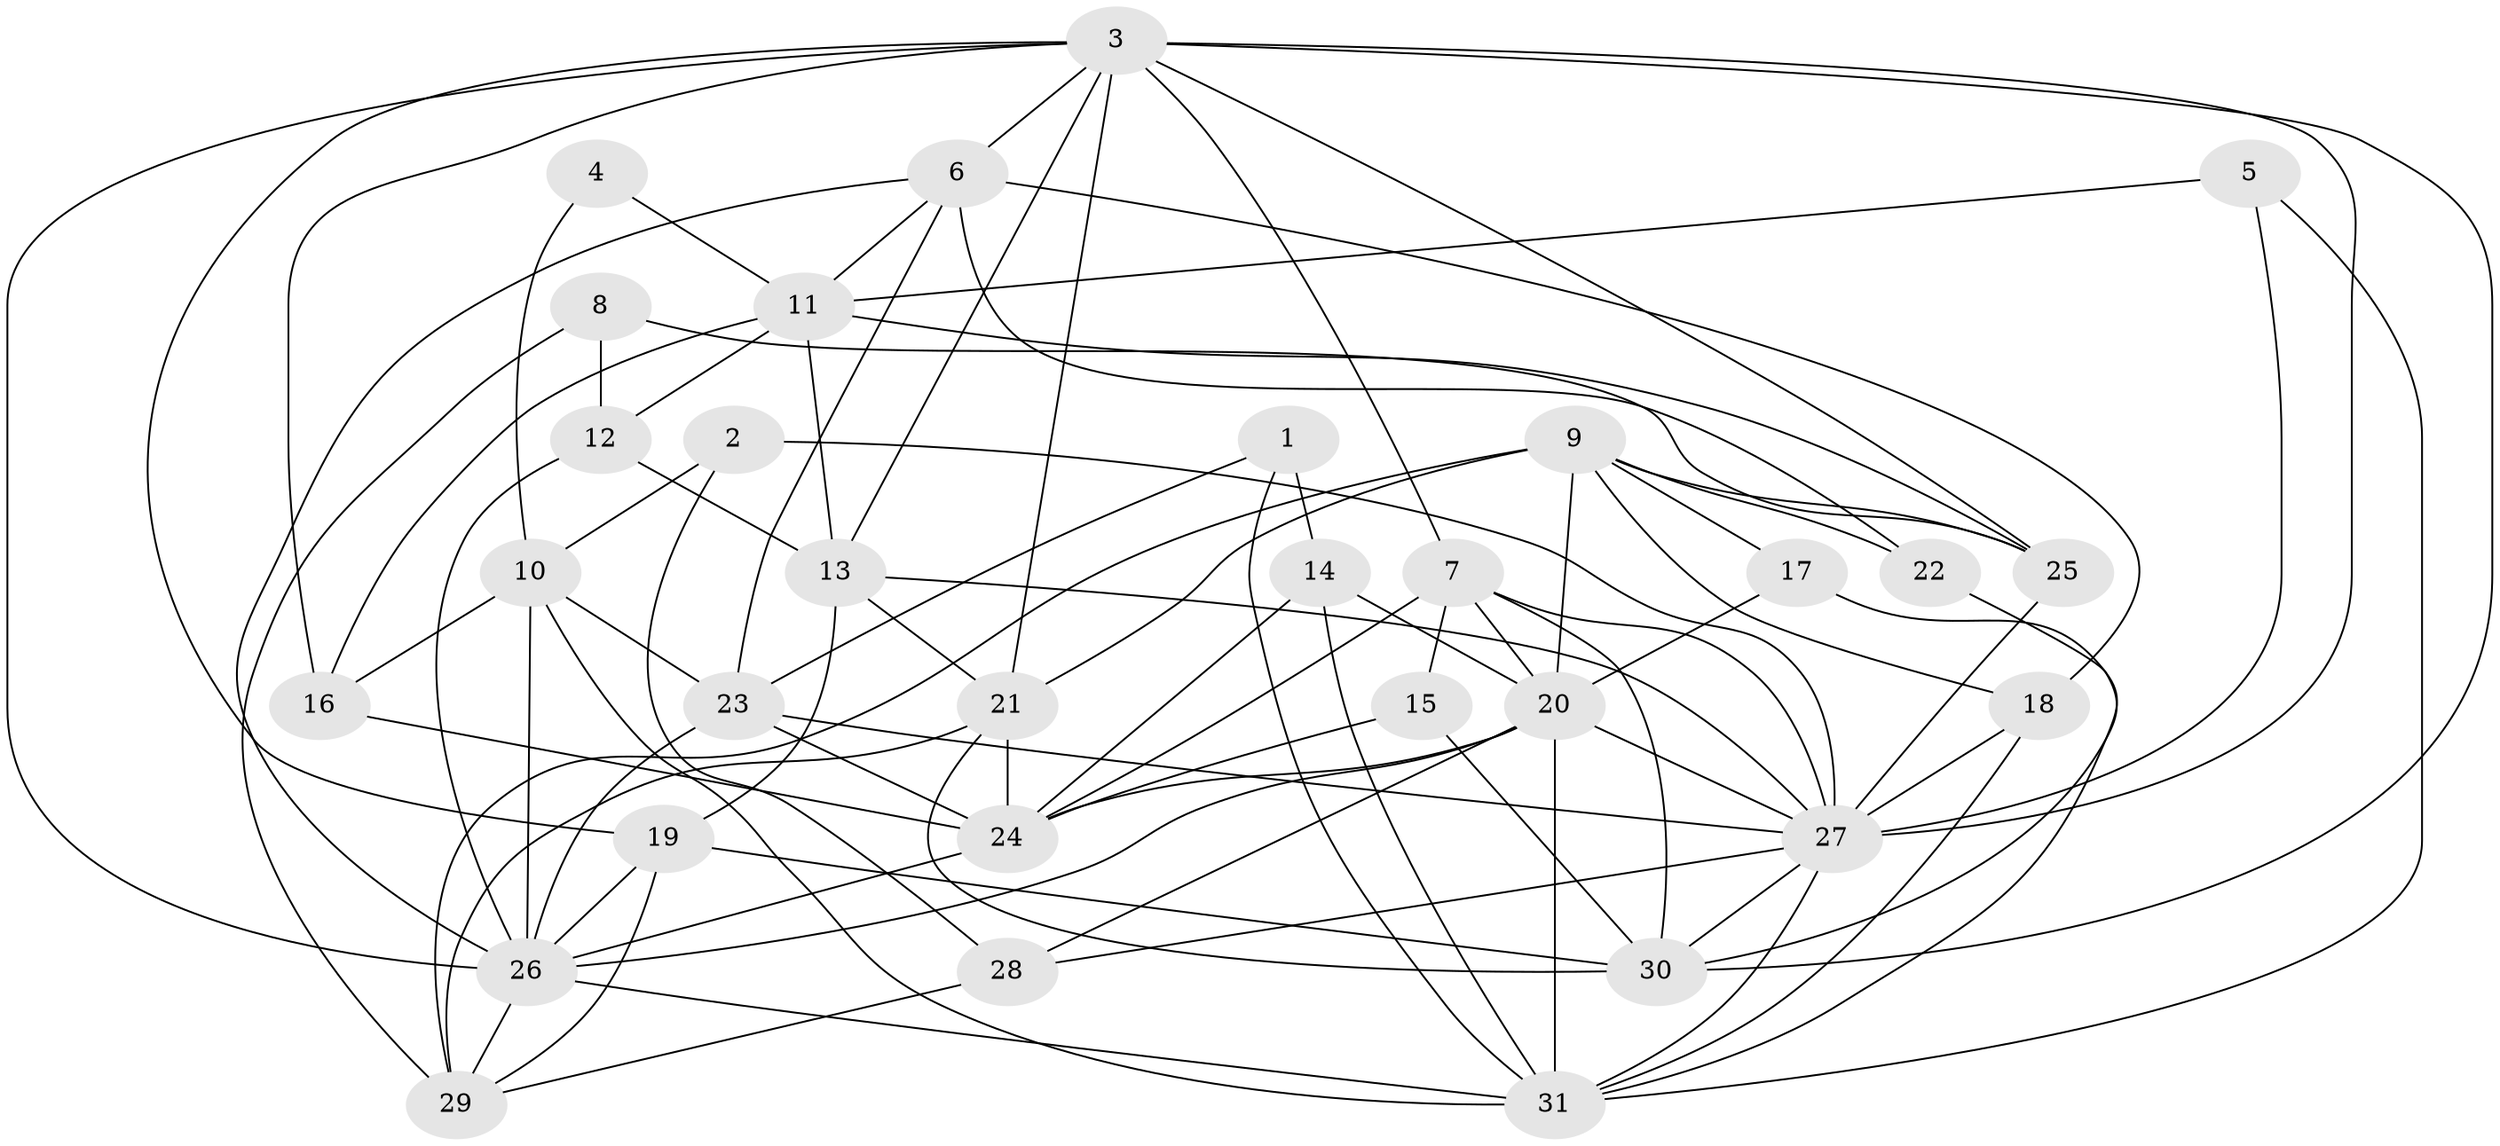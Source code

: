 // original degree distribution, {6: 0.08196721311475409, 4: 0.2459016393442623, 3: 0.3114754098360656, 5: 0.16393442622950818, 2: 0.13114754098360656, 7: 0.03278688524590164, 8: 0.01639344262295082, 9: 0.01639344262295082}
// Generated by graph-tools (version 1.1) at 2025/26/03/09/25 03:26:13]
// undirected, 31 vertices, 87 edges
graph export_dot {
graph [start="1"]
  node [color=gray90,style=filled];
  1;
  2;
  3;
  4;
  5;
  6;
  7;
  8;
  9;
  10;
  11;
  12;
  13;
  14;
  15;
  16;
  17;
  18;
  19;
  20;
  21;
  22;
  23;
  24;
  25;
  26;
  27;
  28;
  29;
  30;
  31;
  1 -- 14 [weight=1.0];
  1 -- 23 [weight=1.0];
  1 -- 31 [weight=1.0];
  2 -- 10 [weight=1.0];
  2 -- 27 [weight=2.0];
  2 -- 28 [weight=1.0];
  3 -- 6 [weight=1.0];
  3 -- 7 [weight=1.0];
  3 -- 13 [weight=2.0];
  3 -- 16 [weight=1.0];
  3 -- 19 [weight=1.0];
  3 -- 21 [weight=1.0];
  3 -- 25 [weight=1.0];
  3 -- 26 [weight=1.0];
  3 -- 27 [weight=1.0];
  3 -- 30 [weight=1.0];
  4 -- 10 [weight=1.0];
  4 -- 11 [weight=1.0];
  5 -- 11 [weight=1.0];
  5 -- 27 [weight=1.0];
  5 -- 31 [weight=1.0];
  6 -- 11 [weight=1.0];
  6 -- 18 [weight=1.0];
  6 -- 22 [weight=1.0];
  6 -- 23 [weight=1.0];
  6 -- 26 [weight=1.0];
  7 -- 15 [weight=1.0];
  7 -- 20 [weight=1.0];
  7 -- 24 [weight=1.0];
  7 -- 27 [weight=1.0];
  7 -- 30 [weight=1.0];
  8 -- 12 [weight=1.0];
  8 -- 25 [weight=1.0];
  8 -- 29 [weight=1.0];
  9 -- 17 [weight=1.0];
  9 -- 18 [weight=1.0];
  9 -- 20 [weight=1.0];
  9 -- 21 [weight=1.0];
  9 -- 22 [weight=1.0];
  9 -- 25 [weight=1.0];
  9 -- 29 [weight=1.0];
  10 -- 16 [weight=1.0];
  10 -- 23 [weight=1.0];
  10 -- 26 [weight=1.0];
  10 -- 31 [weight=1.0];
  11 -- 12 [weight=1.0];
  11 -- 13 [weight=1.0];
  11 -- 16 [weight=1.0];
  11 -- 25 [weight=1.0];
  12 -- 13 [weight=2.0];
  12 -- 26 [weight=1.0];
  13 -- 19 [weight=1.0];
  13 -- 21 [weight=1.0];
  13 -- 27 [weight=1.0];
  14 -- 20 [weight=1.0];
  14 -- 24 [weight=2.0];
  14 -- 31 [weight=1.0];
  15 -- 24 [weight=1.0];
  15 -- 30 [weight=1.0];
  16 -- 24 [weight=1.0];
  17 -- 20 [weight=1.0];
  17 -- 31 [weight=1.0];
  18 -- 27 [weight=1.0];
  18 -- 31 [weight=1.0];
  19 -- 26 [weight=1.0];
  19 -- 29 [weight=1.0];
  19 -- 30 [weight=1.0];
  20 -- 24 [weight=1.0];
  20 -- 26 [weight=1.0];
  20 -- 27 [weight=1.0];
  20 -- 28 [weight=1.0];
  20 -- 31 [weight=1.0];
  21 -- 24 [weight=1.0];
  21 -- 29 [weight=1.0];
  21 -- 30 [weight=1.0];
  22 -- 30 [weight=1.0];
  23 -- 24 [weight=1.0];
  23 -- 26 [weight=1.0];
  23 -- 27 [weight=1.0];
  24 -- 26 [weight=1.0];
  25 -- 27 [weight=2.0];
  26 -- 29 [weight=1.0];
  26 -- 31 [weight=1.0];
  27 -- 28 [weight=1.0];
  27 -- 30 [weight=1.0];
  27 -- 31 [weight=1.0];
  28 -- 29 [weight=1.0];
}
